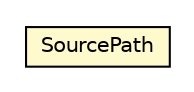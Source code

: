 #!/usr/local/bin/dot
#
# Class diagram 
# Generated by UMLGraph version R5_6 (http://www.umlgraph.org/)
#

digraph G {
	edge [fontname="Helvetica",fontsize=10,labelfontname="Helvetica",labelfontsize=10];
	node [fontname="Helvetica",fontsize=10,shape=plaintext];
	nodesep=0.25;
	ranksep=0.5;
	// jason.runtime.SourcePath
	c64166 [label=<<table title="jason.runtime.SourcePath" border="0" cellborder="1" cellspacing="0" cellpadding="2" port="p" bgcolor="lemonChiffon" href="./SourcePath.html">
		<tr><td><table border="0" cellspacing="0" cellpadding="1">
<tr><td align="center" balign="center"> SourcePath </td></tr>
		</table></td></tr>
		</table>>, URL="./SourcePath.html", fontname="Helvetica", fontcolor="black", fontsize=10.0];
}

